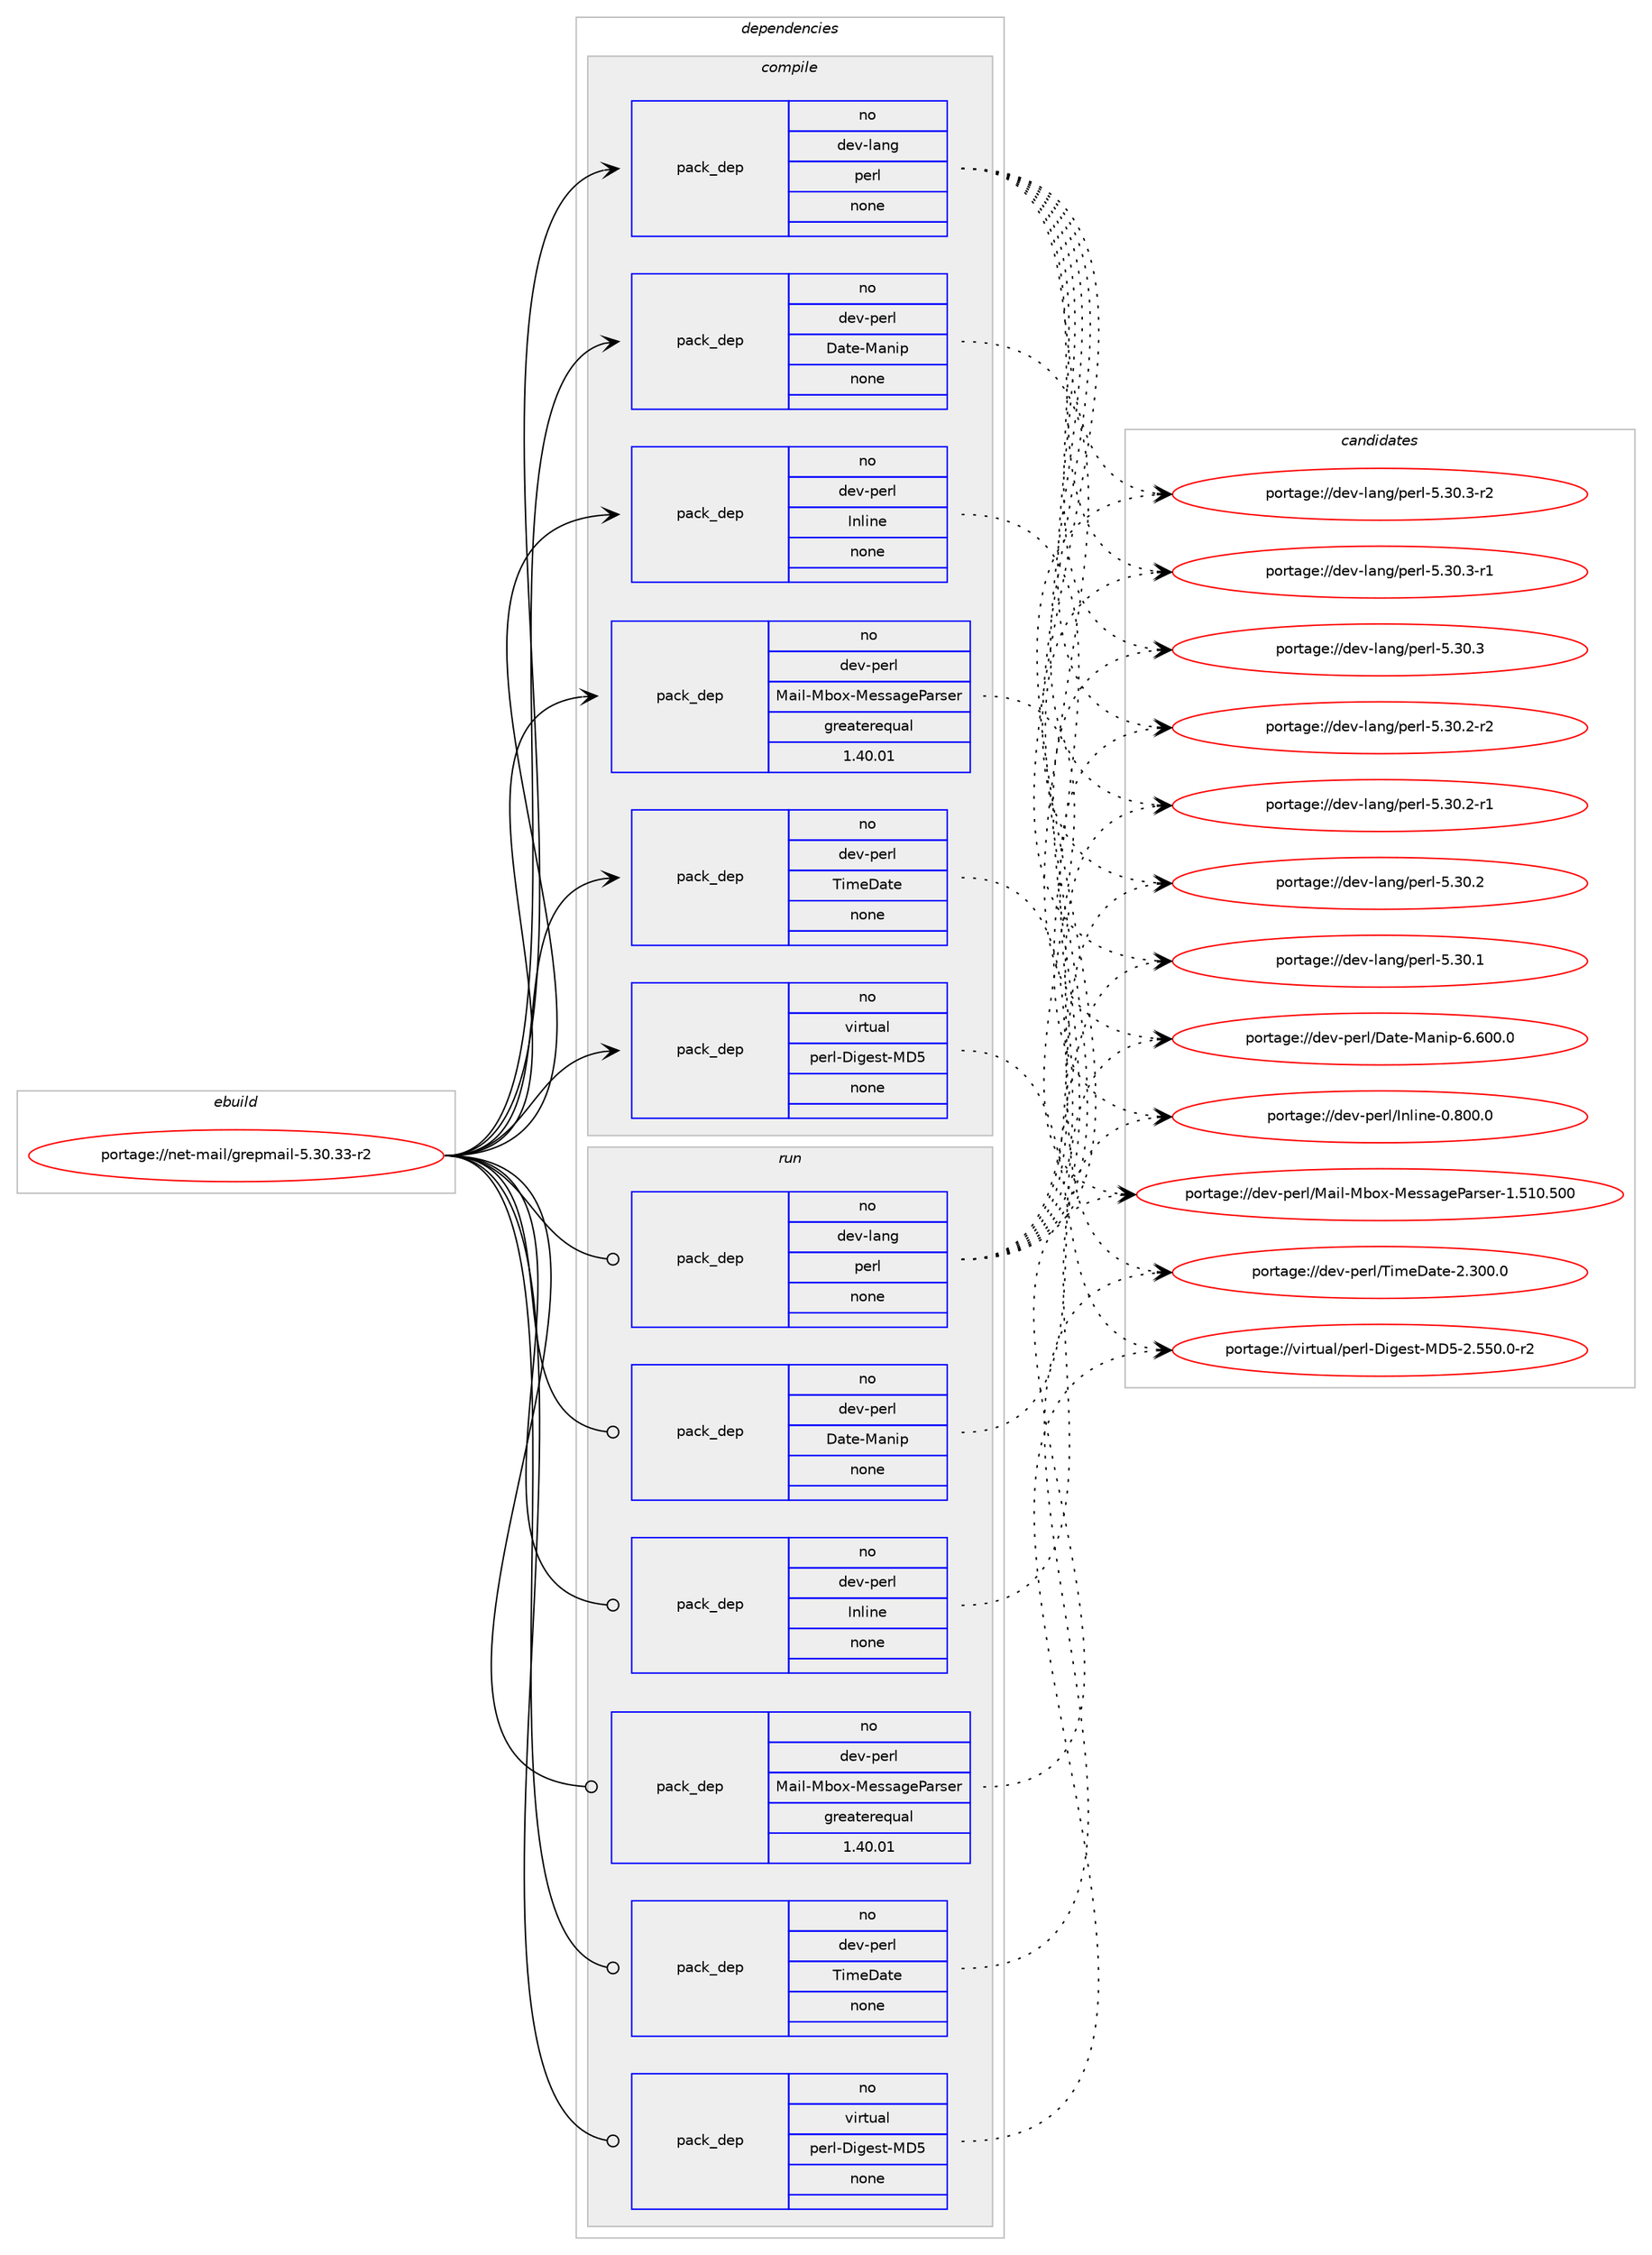 digraph prolog {

# *************
# Graph options
# *************

newrank=true;
concentrate=true;
compound=true;
graph [rankdir=LR,fontname=Helvetica,fontsize=10,ranksep=1.5];#, ranksep=2.5, nodesep=0.2];
edge  [arrowhead=vee];
node  [fontname=Helvetica,fontsize=10];

# **********
# The ebuild
# **********

subgraph cluster_leftcol {
color=gray;
rank=same;
label=<<i>ebuild</i>>;
id [label="portage://net-mail/grepmail-5.30.33-r2", color=red, width=4, href="../net-mail/grepmail-5.30.33-r2.svg"];
}

# ****************
# The dependencies
# ****************

subgraph cluster_midcol {
color=gray;
label=<<i>dependencies</i>>;
subgraph cluster_compile {
fillcolor="#eeeeee";
style=filled;
label=<<i>compile</i>>;
subgraph pack5828 {
dependency6675 [label=<<TABLE BORDER="0" CELLBORDER="1" CELLSPACING="0" CELLPADDING="4" WIDTH="220"><TR><TD ROWSPAN="6" CELLPADDING="30">pack_dep</TD></TR><TR><TD WIDTH="110">no</TD></TR><TR><TD>dev-lang</TD></TR><TR><TD>perl</TD></TR><TR><TD>none</TD></TR><TR><TD></TD></TR></TABLE>>, shape=none, color=blue];
}
id:e -> dependency6675:w [weight=20,style="solid",arrowhead="vee"];
subgraph pack5829 {
dependency6676 [label=<<TABLE BORDER="0" CELLBORDER="1" CELLSPACING="0" CELLPADDING="4" WIDTH="220"><TR><TD ROWSPAN="6" CELLPADDING="30">pack_dep</TD></TR><TR><TD WIDTH="110">no</TD></TR><TR><TD>dev-perl</TD></TR><TR><TD>Date-Manip</TD></TR><TR><TD>none</TD></TR><TR><TD></TD></TR></TABLE>>, shape=none, color=blue];
}
id:e -> dependency6676:w [weight=20,style="solid",arrowhead="vee"];
subgraph pack5830 {
dependency6677 [label=<<TABLE BORDER="0" CELLBORDER="1" CELLSPACING="0" CELLPADDING="4" WIDTH="220"><TR><TD ROWSPAN="6" CELLPADDING="30">pack_dep</TD></TR><TR><TD WIDTH="110">no</TD></TR><TR><TD>dev-perl</TD></TR><TR><TD>Inline</TD></TR><TR><TD>none</TD></TR><TR><TD></TD></TR></TABLE>>, shape=none, color=blue];
}
id:e -> dependency6677:w [weight=20,style="solid",arrowhead="vee"];
subgraph pack5831 {
dependency6678 [label=<<TABLE BORDER="0" CELLBORDER="1" CELLSPACING="0" CELLPADDING="4" WIDTH="220"><TR><TD ROWSPAN="6" CELLPADDING="30">pack_dep</TD></TR><TR><TD WIDTH="110">no</TD></TR><TR><TD>dev-perl</TD></TR><TR><TD>Mail-Mbox-MessageParser</TD></TR><TR><TD>greaterequal</TD></TR><TR><TD>1.40.01</TD></TR></TABLE>>, shape=none, color=blue];
}
id:e -> dependency6678:w [weight=20,style="solid",arrowhead="vee"];
subgraph pack5832 {
dependency6679 [label=<<TABLE BORDER="0" CELLBORDER="1" CELLSPACING="0" CELLPADDING="4" WIDTH="220"><TR><TD ROWSPAN="6" CELLPADDING="30">pack_dep</TD></TR><TR><TD WIDTH="110">no</TD></TR><TR><TD>dev-perl</TD></TR><TR><TD>TimeDate</TD></TR><TR><TD>none</TD></TR><TR><TD></TD></TR></TABLE>>, shape=none, color=blue];
}
id:e -> dependency6679:w [weight=20,style="solid",arrowhead="vee"];
subgraph pack5833 {
dependency6680 [label=<<TABLE BORDER="0" CELLBORDER="1" CELLSPACING="0" CELLPADDING="4" WIDTH="220"><TR><TD ROWSPAN="6" CELLPADDING="30">pack_dep</TD></TR><TR><TD WIDTH="110">no</TD></TR><TR><TD>virtual</TD></TR><TR><TD>perl-Digest-MD5</TD></TR><TR><TD>none</TD></TR><TR><TD></TD></TR></TABLE>>, shape=none, color=blue];
}
id:e -> dependency6680:w [weight=20,style="solid",arrowhead="vee"];
}
subgraph cluster_compileandrun {
fillcolor="#eeeeee";
style=filled;
label=<<i>compile and run</i>>;
}
subgraph cluster_run {
fillcolor="#eeeeee";
style=filled;
label=<<i>run</i>>;
subgraph pack5834 {
dependency6681 [label=<<TABLE BORDER="0" CELLBORDER="1" CELLSPACING="0" CELLPADDING="4" WIDTH="220"><TR><TD ROWSPAN="6" CELLPADDING="30">pack_dep</TD></TR><TR><TD WIDTH="110">no</TD></TR><TR><TD>dev-lang</TD></TR><TR><TD>perl</TD></TR><TR><TD>none</TD></TR><TR><TD></TD></TR></TABLE>>, shape=none, color=blue];
}
id:e -> dependency6681:w [weight=20,style="solid",arrowhead="odot"];
subgraph pack5835 {
dependency6682 [label=<<TABLE BORDER="0" CELLBORDER="1" CELLSPACING="0" CELLPADDING="4" WIDTH="220"><TR><TD ROWSPAN="6" CELLPADDING="30">pack_dep</TD></TR><TR><TD WIDTH="110">no</TD></TR><TR><TD>dev-perl</TD></TR><TR><TD>Date-Manip</TD></TR><TR><TD>none</TD></TR><TR><TD></TD></TR></TABLE>>, shape=none, color=blue];
}
id:e -> dependency6682:w [weight=20,style="solid",arrowhead="odot"];
subgraph pack5836 {
dependency6683 [label=<<TABLE BORDER="0" CELLBORDER="1" CELLSPACING="0" CELLPADDING="4" WIDTH="220"><TR><TD ROWSPAN="6" CELLPADDING="30">pack_dep</TD></TR><TR><TD WIDTH="110">no</TD></TR><TR><TD>dev-perl</TD></TR><TR><TD>Inline</TD></TR><TR><TD>none</TD></TR><TR><TD></TD></TR></TABLE>>, shape=none, color=blue];
}
id:e -> dependency6683:w [weight=20,style="solid",arrowhead="odot"];
subgraph pack5837 {
dependency6684 [label=<<TABLE BORDER="0" CELLBORDER="1" CELLSPACING="0" CELLPADDING="4" WIDTH="220"><TR><TD ROWSPAN="6" CELLPADDING="30">pack_dep</TD></TR><TR><TD WIDTH="110">no</TD></TR><TR><TD>dev-perl</TD></TR><TR><TD>Mail-Mbox-MessageParser</TD></TR><TR><TD>greaterequal</TD></TR><TR><TD>1.40.01</TD></TR></TABLE>>, shape=none, color=blue];
}
id:e -> dependency6684:w [weight=20,style="solid",arrowhead="odot"];
subgraph pack5838 {
dependency6685 [label=<<TABLE BORDER="0" CELLBORDER="1" CELLSPACING="0" CELLPADDING="4" WIDTH="220"><TR><TD ROWSPAN="6" CELLPADDING="30">pack_dep</TD></TR><TR><TD WIDTH="110">no</TD></TR><TR><TD>dev-perl</TD></TR><TR><TD>TimeDate</TD></TR><TR><TD>none</TD></TR><TR><TD></TD></TR></TABLE>>, shape=none, color=blue];
}
id:e -> dependency6685:w [weight=20,style="solid",arrowhead="odot"];
subgraph pack5839 {
dependency6686 [label=<<TABLE BORDER="0" CELLBORDER="1" CELLSPACING="0" CELLPADDING="4" WIDTH="220"><TR><TD ROWSPAN="6" CELLPADDING="30">pack_dep</TD></TR><TR><TD WIDTH="110">no</TD></TR><TR><TD>virtual</TD></TR><TR><TD>perl-Digest-MD5</TD></TR><TR><TD>none</TD></TR><TR><TD></TD></TR></TABLE>>, shape=none, color=blue];
}
id:e -> dependency6686:w [weight=20,style="solid",arrowhead="odot"];
}
}

# **************
# The candidates
# **************

subgraph cluster_choices {
rank=same;
color=gray;
label=<<i>candidates</i>>;

subgraph choice5828 {
color=black;
nodesep=1;
choice100101118451089711010347112101114108455346514846514511450 [label="portage://dev-lang/perl-5.30.3-r2", color=red, width=4,href="../dev-lang/perl-5.30.3-r2.svg"];
choice100101118451089711010347112101114108455346514846514511449 [label="portage://dev-lang/perl-5.30.3-r1", color=red, width=4,href="../dev-lang/perl-5.30.3-r1.svg"];
choice10010111845108971101034711210111410845534651484651 [label="portage://dev-lang/perl-5.30.3", color=red, width=4,href="../dev-lang/perl-5.30.3.svg"];
choice100101118451089711010347112101114108455346514846504511450 [label="portage://dev-lang/perl-5.30.2-r2", color=red, width=4,href="../dev-lang/perl-5.30.2-r2.svg"];
choice100101118451089711010347112101114108455346514846504511449 [label="portage://dev-lang/perl-5.30.2-r1", color=red, width=4,href="../dev-lang/perl-5.30.2-r1.svg"];
choice10010111845108971101034711210111410845534651484650 [label="portage://dev-lang/perl-5.30.2", color=red, width=4,href="../dev-lang/perl-5.30.2.svg"];
choice10010111845108971101034711210111410845534651484649 [label="portage://dev-lang/perl-5.30.1", color=red, width=4,href="../dev-lang/perl-5.30.1.svg"];
dependency6675:e -> choice100101118451089711010347112101114108455346514846514511450:w [style=dotted,weight="100"];
dependency6675:e -> choice100101118451089711010347112101114108455346514846514511449:w [style=dotted,weight="100"];
dependency6675:e -> choice10010111845108971101034711210111410845534651484651:w [style=dotted,weight="100"];
dependency6675:e -> choice100101118451089711010347112101114108455346514846504511450:w [style=dotted,weight="100"];
dependency6675:e -> choice100101118451089711010347112101114108455346514846504511449:w [style=dotted,weight="100"];
dependency6675:e -> choice10010111845108971101034711210111410845534651484650:w [style=dotted,weight="100"];
dependency6675:e -> choice10010111845108971101034711210111410845534651484649:w [style=dotted,weight="100"];
}
subgraph choice5829 {
color=black;
nodesep=1;
choice100101118451121011141084768971161014577971101051124554465448484648 [label="portage://dev-perl/Date-Manip-6.600.0", color=red, width=4,href="../dev-perl/Date-Manip-6.600.0.svg"];
dependency6676:e -> choice100101118451121011141084768971161014577971101051124554465448484648:w [style=dotted,weight="100"];
}
subgraph choice5830 {
color=black;
nodesep=1;
choice1001011184511210111410847731101081051101014548465648484648 [label="portage://dev-perl/Inline-0.800.0", color=red, width=4,href="../dev-perl/Inline-0.800.0.svg"];
dependency6677:e -> choice1001011184511210111410847731101081051101014548465648484648:w [style=dotted,weight="100"];
}
subgraph choice5831 {
color=black;
nodesep=1;
choice10010111845112101114108477797105108457798111120457710111511597103101809711411510111445494653494846534848 [label="portage://dev-perl/Mail-Mbox-MessageParser-1.510.500", color=red, width=4,href="../dev-perl/Mail-Mbox-MessageParser-1.510.500.svg"];
dependency6678:e -> choice10010111845112101114108477797105108457798111120457710111511597103101809711411510111445494653494846534848:w [style=dotted,weight="100"];
}
subgraph choice5832 {
color=black;
nodesep=1;
choice10010111845112101114108478410510910168971161014550465148484648 [label="portage://dev-perl/TimeDate-2.300.0", color=red, width=4,href="../dev-perl/TimeDate-2.300.0.svg"];
dependency6679:e -> choice10010111845112101114108478410510910168971161014550465148484648:w [style=dotted,weight="100"];
}
subgraph choice5833 {
color=black;
nodesep=1;
choice118105114116117971084711210111410845681051031011151164577685345504653534846484511450 [label="portage://virtual/perl-Digest-MD5-2.550.0-r2", color=red, width=4,href="../virtual/perl-Digest-MD5-2.550.0-r2.svg"];
dependency6680:e -> choice118105114116117971084711210111410845681051031011151164577685345504653534846484511450:w [style=dotted,weight="100"];
}
subgraph choice5834 {
color=black;
nodesep=1;
choice100101118451089711010347112101114108455346514846514511450 [label="portage://dev-lang/perl-5.30.3-r2", color=red, width=4,href="../dev-lang/perl-5.30.3-r2.svg"];
choice100101118451089711010347112101114108455346514846514511449 [label="portage://dev-lang/perl-5.30.3-r1", color=red, width=4,href="../dev-lang/perl-5.30.3-r1.svg"];
choice10010111845108971101034711210111410845534651484651 [label="portage://dev-lang/perl-5.30.3", color=red, width=4,href="../dev-lang/perl-5.30.3.svg"];
choice100101118451089711010347112101114108455346514846504511450 [label="portage://dev-lang/perl-5.30.2-r2", color=red, width=4,href="../dev-lang/perl-5.30.2-r2.svg"];
choice100101118451089711010347112101114108455346514846504511449 [label="portage://dev-lang/perl-5.30.2-r1", color=red, width=4,href="../dev-lang/perl-5.30.2-r1.svg"];
choice10010111845108971101034711210111410845534651484650 [label="portage://dev-lang/perl-5.30.2", color=red, width=4,href="../dev-lang/perl-5.30.2.svg"];
choice10010111845108971101034711210111410845534651484649 [label="portage://dev-lang/perl-5.30.1", color=red, width=4,href="../dev-lang/perl-5.30.1.svg"];
dependency6681:e -> choice100101118451089711010347112101114108455346514846514511450:w [style=dotted,weight="100"];
dependency6681:e -> choice100101118451089711010347112101114108455346514846514511449:w [style=dotted,weight="100"];
dependency6681:e -> choice10010111845108971101034711210111410845534651484651:w [style=dotted,weight="100"];
dependency6681:e -> choice100101118451089711010347112101114108455346514846504511450:w [style=dotted,weight="100"];
dependency6681:e -> choice100101118451089711010347112101114108455346514846504511449:w [style=dotted,weight="100"];
dependency6681:e -> choice10010111845108971101034711210111410845534651484650:w [style=dotted,weight="100"];
dependency6681:e -> choice10010111845108971101034711210111410845534651484649:w [style=dotted,weight="100"];
}
subgraph choice5835 {
color=black;
nodesep=1;
choice100101118451121011141084768971161014577971101051124554465448484648 [label="portage://dev-perl/Date-Manip-6.600.0", color=red, width=4,href="../dev-perl/Date-Manip-6.600.0.svg"];
dependency6682:e -> choice100101118451121011141084768971161014577971101051124554465448484648:w [style=dotted,weight="100"];
}
subgraph choice5836 {
color=black;
nodesep=1;
choice1001011184511210111410847731101081051101014548465648484648 [label="portage://dev-perl/Inline-0.800.0", color=red, width=4,href="../dev-perl/Inline-0.800.0.svg"];
dependency6683:e -> choice1001011184511210111410847731101081051101014548465648484648:w [style=dotted,weight="100"];
}
subgraph choice5837 {
color=black;
nodesep=1;
choice10010111845112101114108477797105108457798111120457710111511597103101809711411510111445494653494846534848 [label="portage://dev-perl/Mail-Mbox-MessageParser-1.510.500", color=red, width=4,href="../dev-perl/Mail-Mbox-MessageParser-1.510.500.svg"];
dependency6684:e -> choice10010111845112101114108477797105108457798111120457710111511597103101809711411510111445494653494846534848:w [style=dotted,weight="100"];
}
subgraph choice5838 {
color=black;
nodesep=1;
choice10010111845112101114108478410510910168971161014550465148484648 [label="portage://dev-perl/TimeDate-2.300.0", color=red, width=4,href="../dev-perl/TimeDate-2.300.0.svg"];
dependency6685:e -> choice10010111845112101114108478410510910168971161014550465148484648:w [style=dotted,weight="100"];
}
subgraph choice5839 {
color=black;
nodesep=1;
choice118105114116117971084711210111410845681051031011151164577685345504653534846484511450 [label="portage://virtual/perl-Digest-MD5-2.550.0-r2", color=red, width=4,href="../virtual/perl-Digest-MD5-2.550.0-r2.svg"];
dependency6686:e -> choice118105114116117971084711210111410845681051031011151164577685345504653534846484511450:w [style=dotted,weight="100"];
}
}

}
